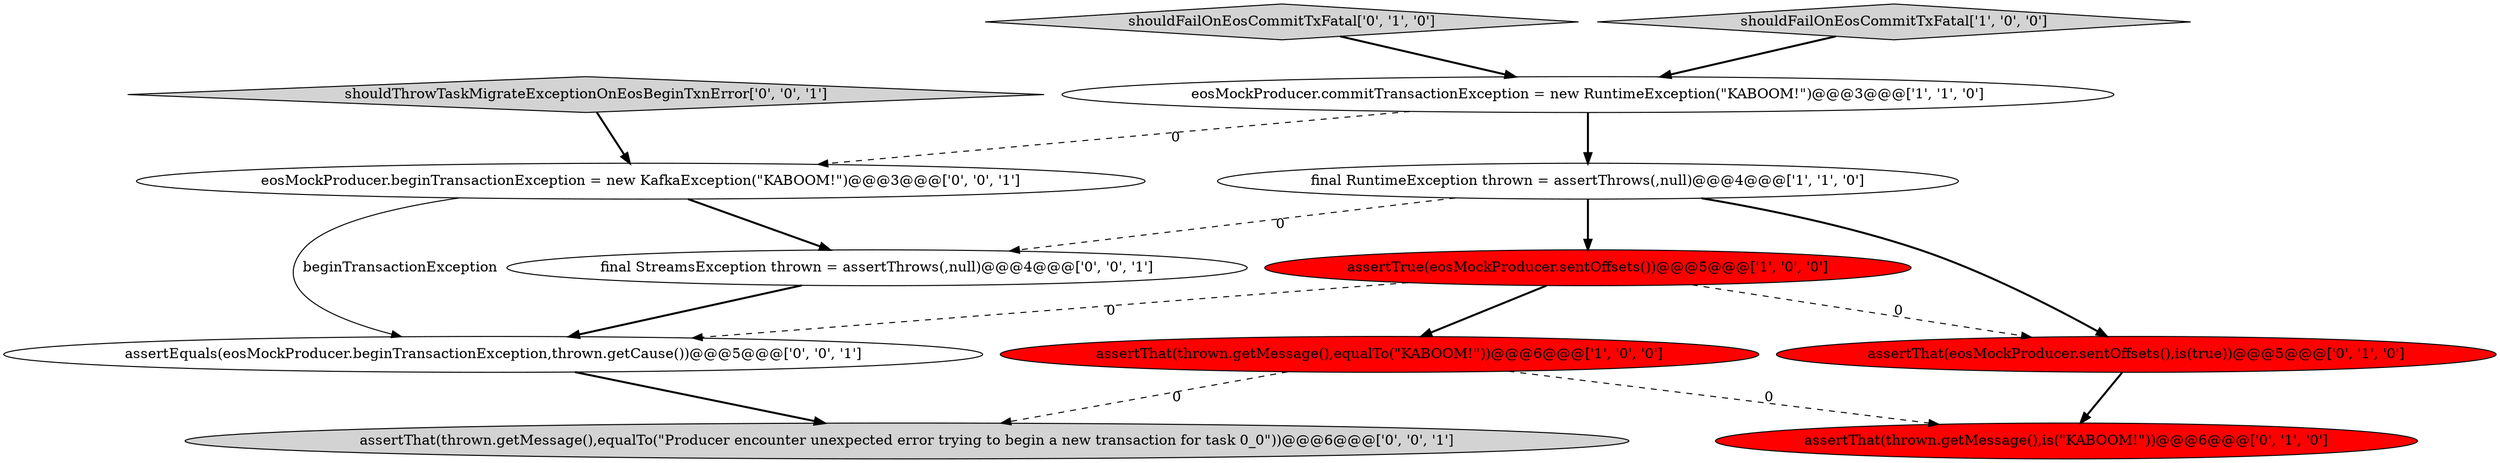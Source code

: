 digraph {
7 [style = filled, label = "assertThat(eosMockProducer.sentOffsets(),is(true))@@@5@@@['0', '1', '0']", fillcolor = red, shape = ellipse image = "AAA1AAABBB2BBB"];
6 [style = filled, label = "shouldFailOnEosCommitTxFatal['0', '1', '0']", fillcolor = lightgray, shape = diamond image = "AAA0AAABBB2BBB"];
0 [style = filled, label = "assertTrue(eosMockProducer.sentOffsets())@@@5@@@['1', '0', '0']", fillcolor = red, shape = ellipse image = "AAA1AAABBB1BBB"];
9 [style = filled, label = "eosMockProducer.beginTransactionException = new KafkaException(\"KABOOM!\")@@@3@@@['0', '0', '1']", fillcolor = white, shape = ellipse image = "AAA0AAABBB3BBB"];
11 [style = filled, label = "assertThat(thrown.getMessage(),equalTo(\"Producer encounter unexpected error trying to begin a new transaction for task 0_0\"))@@@6@@@['0', '0', '1']", fillcolor = lightgray, shape = ellipse image = "AAA0AAABBB3BBB"];
12 [style = filled, label = "shouldThrowTaskMigrateExceptionOnEosBeginTxnError['0', '0', '1']", fillcolor = lightgray, shape = diamond image = "AAA0AAABBB3BBB"];
10 [style = filled, label = "assertEquals(eosMockProducer.beginTransactionException,thrown.getCause())@@@5@@@['0', '0', '1']", fillcolor = white, shape = ellipse image = "AAA0AAABBB3BBB"];
8 [style = filled, label = "final StreamsException thrown = assertThrows(,null)@@@4@@@['0', '0', '1']", fillcolor = white, shape = ellipse image = "AAA0AAABBB3BBB"];
5 [style = filled, label = "assertThat(thrown.getMessage(),is(\"KABOOM!\"))@@@6@@@['0', '1', '0']", fillcolor = red, shape = ellipse image = "AAA1AAABBB2BBB"];
2 [style = filled, label = "eosMockProducer.commitTransactionException = new RuntimeException(\"KABOOM!\")@@@3@@@['1', '1', '0']", fillcolor = white, shape = ellipse image = "AAA0AAABBB1BBB"];
3 [style = filled, label = "shouldFailOnEosCommitTxFatal['1', '0', '0']", fillcolor = lightgray, shape = diamond image = "AAA0AAABBB1BBB"];
4 [style = filled, label = "final RuntimeException thrown = assertThrows(,null)@@@4@@@['1', '1', '0']", fillcolor = white, shape = ellipse image = "AAA0AAABBB1BBB"];
1 [style = filled, label = "assertThat(thrown.getMessage(),equalTo(\"KABOOM!\"))@@@6@@@['1', '0', '0']", fillcolor = red, shape = ellipse image = "AAA1AAABBB1BBB"];
9->10 [style = solid, label="beginTransactionException"];
8->10 [style = bold, label=""];
7->5 [style = bold, label=""];
10->11 [style = bold, label=""];
1->5 [style = dashed, label="0"];
3->2 [style = bold, label=""];
0->10 [style = dashed, label="0"];
0->7 [style = dashed, label="0"];
9->8 [style = bold, label=""];
12->9 [style = bold, label=""];
2->4 [style = bold, label=""];
2->9 [style = dashed, label="0"];
0->1 [style = bold, label=""];
1->11 [style = dashed, label="0"];
4->7 [style = bold, label=""];
4->0 [style = bold, label=""];
4->8 [style = dashed, label="0"];
6->2 [style = bold, label=""];
}
